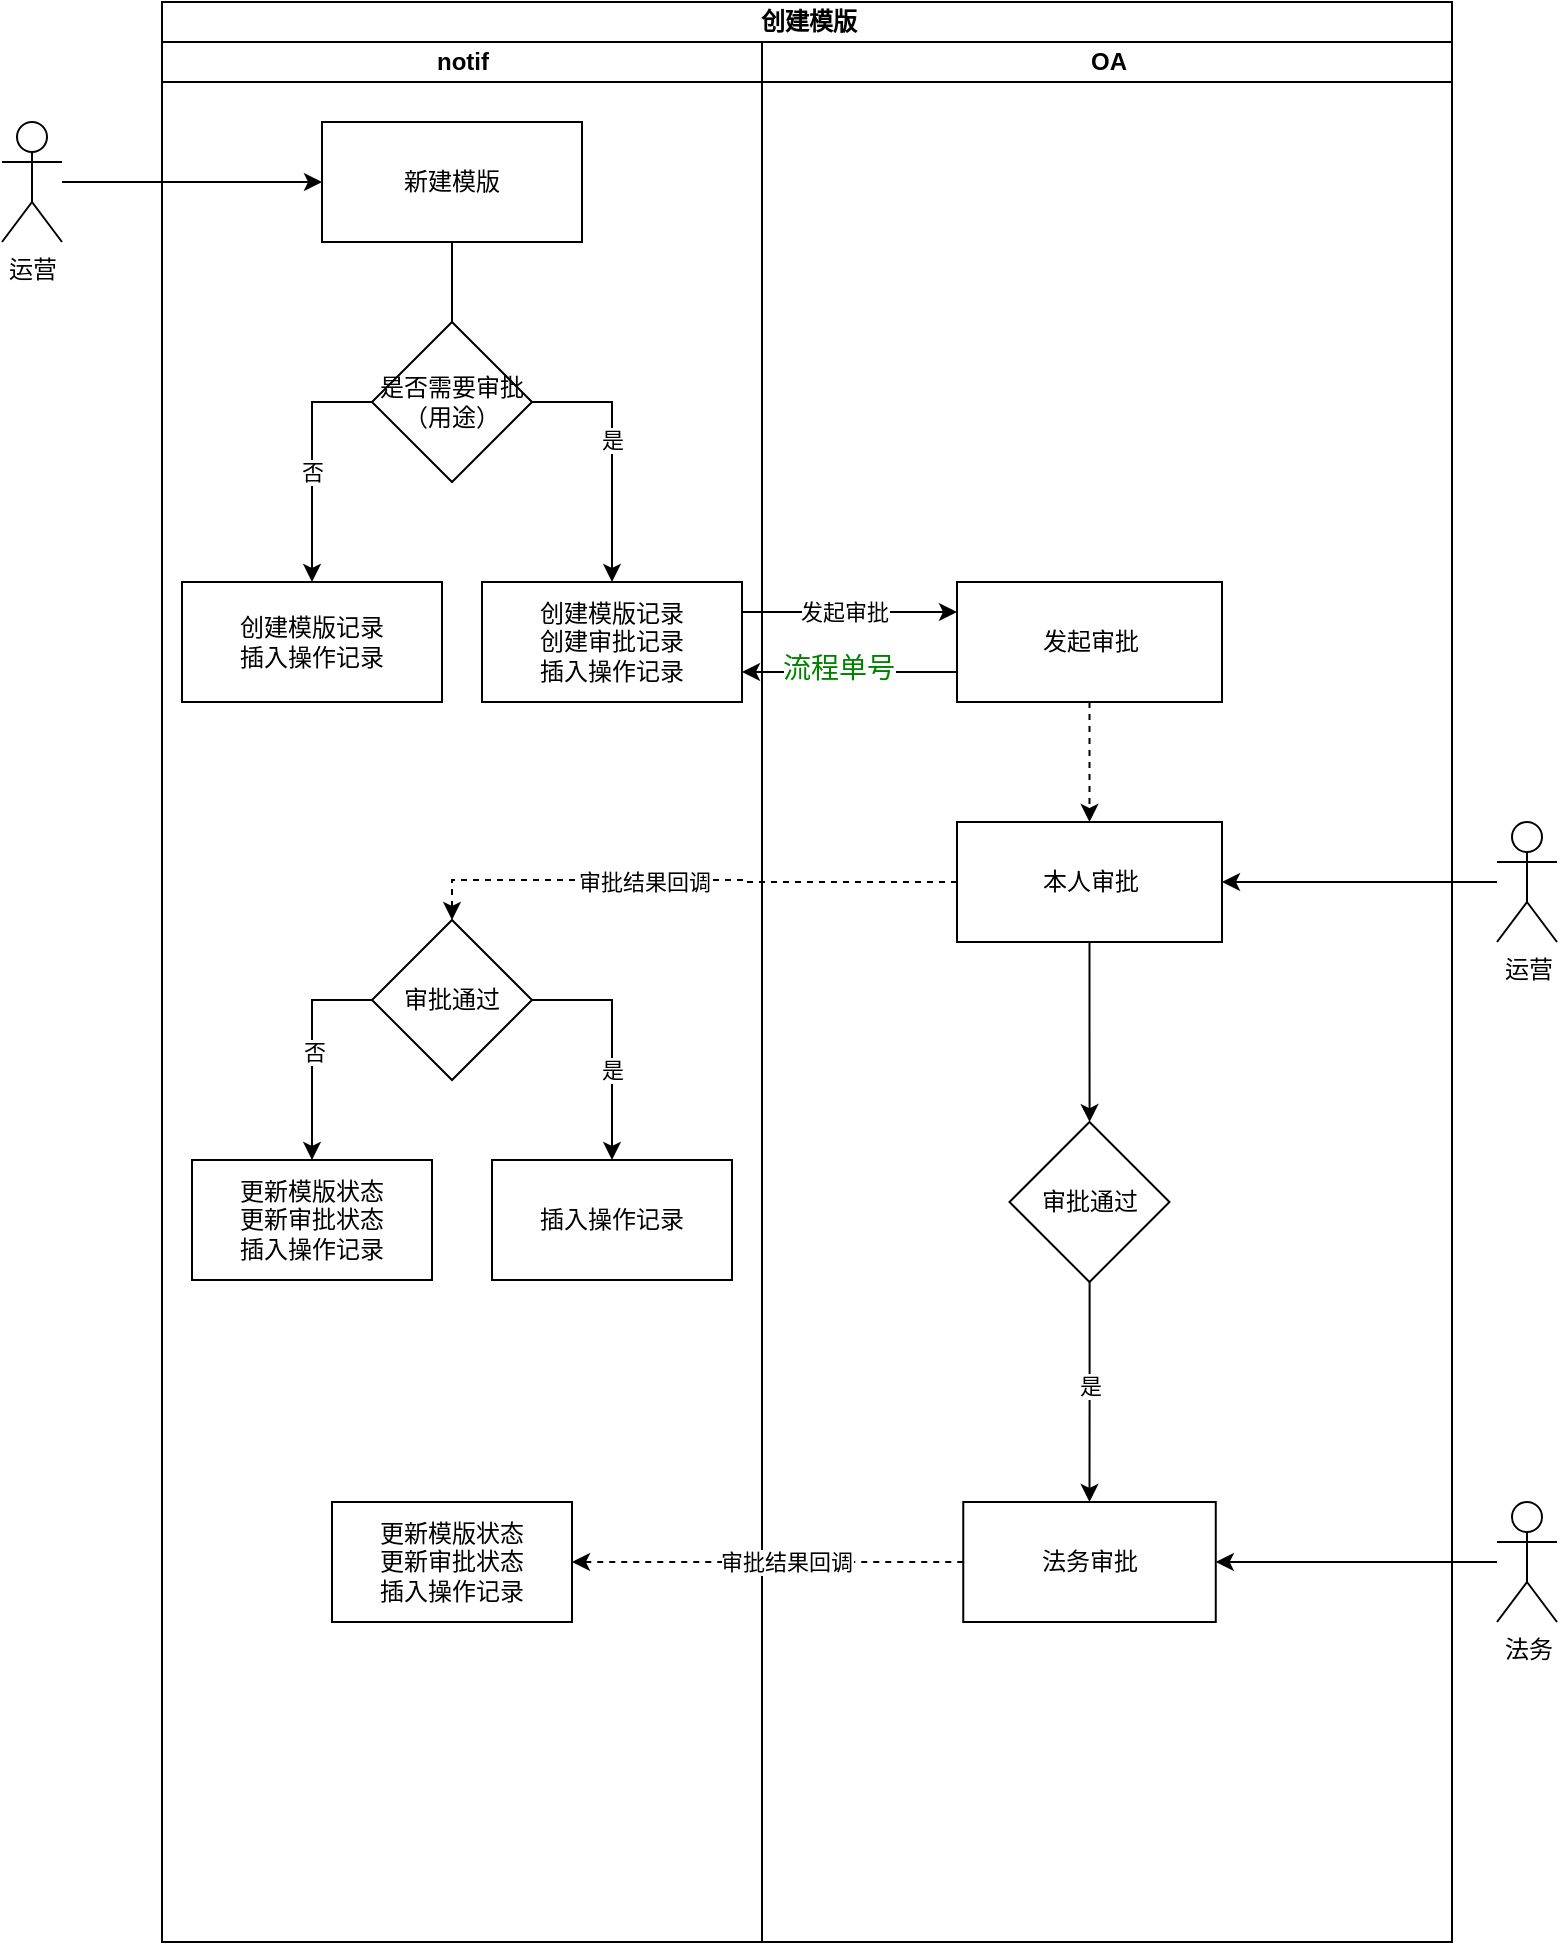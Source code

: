 <mxfile version="24.4.14" type="github" pages="3">
  <diagram name="创建模版" id="TAuhHNCcmVBmP9QnVMeC">
    <mxGraphModel dx="1434" dy="785" grid="1" gridSize="10" guides="1" tooltips="1" connect="1" arrows="1" fold="1" page="1" pageScale="1" pageWidth="827" pageHeight="1169" math="0" shadow="0">
      <root>
        <mxCell id="0" />
        <mxCell id="1" parent="0" />
        <mxCell id="Ruto41B1nrn4rX4wE9EQ-1" value="创建模版" style="swimlane;childLayout=stackLayout;resizeParent=1;resizeParentMax=0;startSize=20;html=1;" vertex="1" parent="1">
          <mxGeometry x="240" y="130" width="645" height="970" as="geometry" />
        </mxCell>
        <mxCell id="Ruto41B1nrn4rX4wE9EQ-2" value="notif" style="swimlane;startSize=20;html=1;" vertex="1" parent="Ruto41B1nrn4rX4wE9EQ-1">
          <mxGeometry y="20" width="300" height="950" as="geometry" />
        </mxCell>
        <mxCell id="Ruto41B1nrn4rX4wE9EQ-14" value="" style="edgeStyle=orthogonalEdgeStyle;rounded=0;orthogonalLoop=1;jettySize=auto;html=1;" edge="1" parent="Ruto41B1nrn4rX4wE9EQ-2" source="Ruto41B1nrn4rX4wE9EQ-7">
          <mxGeometry relative="1" as="geometry">
            <mxPoint x="145" y="160" as="targetPoint" />
          </mxGeometry>
        </mxCell>
        <mxCell id="Ruto41B1nrn4rX4wE9EQ-7" value="新建模版" style="rounded=0;whiteSpace=wrap;html=1;" vertex="1" parent="Ruto41B1nrn4rX4wE9EQ-2">
          <mxGeometry x="80" y="40" width="130" height="60" as="geometry" />
        </mxCell>
        <mxCell id="Ruto41B1nrn4rX4wE9EQ-13" value="&lt;div&gt;创建模版记录&lt;br&gt;&lt;/div&gt;创建审批记录&lt;div&gt;插入操作记录&lt;/div&gt;" style="rounded=0;whiteSpace=wrap;html=1;" vertex="1" parent="Ruto41B1nrn4rX4wE9EQ-2">
          <mxGeometry x="160" y="270" width="130" height="60" as="geometry" />
        </mxCell>
        <mxCell id="Ruto41B1nrn4rX4wE9EQ-29" value="&lt;div&gt;&lt;span style=&quot;background-color: initial;&quot;&gt;插入操作记录&lt;/span&gt;&lt;br&gt;&lt;/div&gt;" style="whiteSpace=wrap;html=1;rounded=0;" vertex="1" parent="Ruto41B1nrn4rX4wE9EQ-2">
          <mxGeometry x="165" y="559" width="120" height="60" as="geometry" />
        </mxCell>
        <mxCell id="Ruto41B1nrn4rX4wE9EQ-48" style="edgeStyle=orthogonalEdgeStyle;rounded=0;orthogonalLoop=1;jettySize=auto;html=1;entryX=0.5;entryY=0;entryDx=0;entryDy=0;" edge="1" parent="Ruto41B1nrn4rX4wE9EQ-2" source="Ruto41B1nrn4rX4wE9EQ-45" target="Ruto41B1nrn4rX4wE9EQ-29">
          <mxGeometry relative="1" as="geometry">
            <Array as="points">
              <mxPoint x="225" y="479" />
            </Array>
          </mxGeometry>
        </mxCell>
        <mxCell id="Ruto41B1nrn4rX4wE9EQ-49" value="是" style="edgeLabel;html=1;align=center;verticalAlign=middle;resizable=0;points=[];" vertex="1" connectable="0" parent="Ruto41B1nrn4rX4wE9EQ-48">
          <mxGeometry x="0.015" y="1" relative="1" as="geometry">
            <mxPoint x="-1" y="14" as="offset" />
          </mxGeometry>
        </mxCell>
        <mxCell id="Ruto41B1nrn4rX4wE9EQ-51" style="edgeStyle=orthogonalEdgeStyle;rounded=0;orthogonalLoop=1;jettySize=auto;html=1;exitX=0;exitY=0.5;exitDx=0;exitDy=0;entryX=0.5;entryY=0;entryDx=0;entryDy=0;" edge="1" parent="Ruto41B1nrn4rX4wE9EQ-2" source="Ruto41B1nrn4rX4wE9EQ-45" target="Ruto41B1nrn4rX4wE9EQ-50">
          <mxGeometry relative="1" as="geometry" />
        </mxCell>
        <mxCell id="Ruto41B1nrn4rX4wE9EQ-52" value="否" style="edgeLabel;html=1;align=center;verticalAlign=middle;resizable=0;points=[];" vertex="1" connectable="0" parent="Ruto41B1nrn4rX4wE9EQ-51">
          <mxGeometry x="0.02" y="1" relative="1" as="geometry">
            <mxPoint as="offset" />
          </mxGeometry>
        </mxCell>
        <mxCell id="Ruto41B1nrn4rX4wE9EQ-45" value="审批通过" style="rhombus;whiteSpace=wrap;html=1;rounded=0;" vertex="1" parent="Ruto41B1nrn4rX4wE9EQ-2">
          <mxGeometry x="105" y="439" width="80" height="80" as="geometry" />
        </mxCell>
        <mxCell id="Ruto41B1nrn4rX4wE9EQ-50" value="更新模版状态&lt;div&gt;更新审批状态&lt;/div&gt;&lt;div&gt;插入操作记录&lt;/div&gt;" style="whiteSpace=wrap;html=1;rounded=0;" vertex="1" parent="Ruto41B1nrn4rX4wE9EQ-2">
          <mxGeometry x="15" y="559" width="120" height="60" as="geometry" />
        </mxCell>
        <mxCell id="Ruto41B1nrn4rX4wE9EQ-59" value="更新模版状态&lt;div&gt;更新审批状态&lt;/div&gt;&lt;div&gt;插入操作记录&lt;/div&gt;" style="whiteSpace=wrap;html=1;rounded=0;" vertex="1" parent="Ruto41B1nrn4rX4wE9EQ-2">
          <mxGeometry x="85" y="730" width="120" height="60" as="geometry" />
        </mxCell>
        <mxCell id="1mdTgg-duFGntwya3Iwy-2" style="edgeStyle=orthogonalEdgeStyle;rounded=0;orthogonalLoop=1;jettySize=auto;html=1;exitX=1;exitY=0.5;exitDx=0;exitDy=0;" edge="1" parent="Ruto41B1nrn4rX4wE9EQ-2" source="1mdTgg-duFGntwya3Iwy-1" target="Ruto41B1nrn4rX4wE9EQ-13">
          <mxGeometry relative="1" as="geometry" />
        </mxCell>
        <mxCell id="1mdTgg-duFGntwya3Iwy-3" value="是" style="edgeLabel;html=1;align=center;verticalAlign=middle;resizable=0;points=[];" vertex="1" connectable="0" parent="1mdTgg-duFGntwya3Iwy-2">
          <mxGeometry x="-0.1" y="1" relative="1" as="geometry">
            <mxPoint x="-1" as="offset" />
          </mxGeometry>
        </mxCell>
        <mxCell id="1mdTgg-duFGntwya3Iwy-5" style="edgeStyle=orthogonalEdgeStyle;rounded=0;orthogonalLoop=1;jettySize=auto;html=1;exitX=0;exitY=0.5;exitDx=0;exitDy=0;" edge="1" parent="Ruto41B1nrn4rX4wE9EQ-2" source="1mdTgg-duFGntwya3Iwy-1" target="1mdTgg-duFGntwya3Iwy-4">
          <mxGeometry relative="1" as="geometry" />
        </mxCell>
        <mxCell id="1mdTgg-duFGntwya3Iwy-6" value="否" style="edgeLabel;html=1;align=center;verticalAlign=middle;resizable=0;points=[];" vertex="1" connectable="0" parent="1mdTgg-duFGntwya3Iwy-5">
          <mxGeometry x="0.083" relative="1" as="geometry">
            <mxPoint as="offset" />
          </mxGeometry>
        </mxCell>
        <mxCell id="1mdTgg-duFGntwya3Iwy-1" value="是否需要审批&lt;div&gt;（用途）&lt;/div&gt;" style="rhombus;whiteSpace=wrap;html=1;" vertex="1" parent="Ruto41B1nrn4rX4wE9EQ-2">
          <mxGeometry x="105" y="140" width="80" height="80" as="geometry" />
        </mxCell>
        <mxCell id="1mdTgg-duFGntwya3Iwy-4" value="&lt;div&gt;创建模版记录&lt;br&gt;&lt;/div&gt;&lt;div&gt;插入操作记录&lt;/div&gt;" style="rounded=0;whiteSpace=wrap;html=1;" vertex="1" parent="Ruto41B1nrn4rX4wE9EQ-2">
          <mxGeometry x="10" y="270" width="130" height="60" as="geometry" />
        </mxCell>
        <mxCell id="Ruto41B1nrn4rX4wE9EQ-16" value="" style="edgeStyle=orthogonalEdgeStyle;rounded=0;orthogonalLoop=1;jettySize=auto;html=1;exitX=1;exitY=0.25;exitDx=0;exitDy=0;entryX=0;entryY=0.25;entryDx=0;entryDy=0;" edge="1" parent="Ruto41B1nrn4rX4wE9EQ-1" source="Ruto41B1nrn4rX4wE9EQ-13" target="Ruto41B1nrn4rX4wE9EQ-15">
          <mxGeometry relative="1" as="geometry" />
        </mxCell>
        <mxCell id="Ruto41B1nrn4rX4wE9EQ-32" value="发起审批" style="edgeLabel;html=1;align=center;verticalAlign=middle;resizable=0;points=[];" vertex="1" connectable="0" parent="Ruto41B1nrn4rX4wE9EQ-16">
          <mxGeometry x="-0.058" y="1" relative="1" as="geometry">
            <mxPoint y="1" as="offset" />
          </mxGeometry>
        </mxCell>
        <mxCell id="Ruto41B1nrn4rX4wE9EQ-3" value="OA" style="swimlane;startSize=20;html=1;" vertex="1" parent="Ruto41B1nrn4rX4wE9EQ-1">
          <mxGeometry x="300" y="20" width="345" height="950" as="geometry" />
        </mxCell>
        <mxCell id="Ruto41B1nrn4rX4wE9EQ-18" value="" style="edgeStyle=orthogonalEdgeStyle;rounded=0;orthogonalLoop=1;jettySize=auto;html=1;dashed=1;" edge="1" parent="Ruto41B1nrn4rX4wE9EQ-3" source="Ruto41B1nrn4rX4wE9EQ-15" target="Ruto41B1nrn4rX4wE9EQ-17">
          <mxGeometry relative="1" as="geometry" />
        </mxCell>
        <mxCell id="Ruto41B1nrn4rX4wE9EQ-15" value="发起审批" style="rounded=0;whiteSpace=wrap;html=1;" vertex="1" parent="Ruto41B1nrn4rX4wE9EQ-3">
          <mxGeometry x="97.5" y="270" width="132.5" height="60" as="geometry" />
        </mxCell>
        <mxCell id="Ruto41B1nrn4rX4wE9EQ-28" value="" style="edgeStyle=orthogonalEdgeStyle;rounded=0;orthogonalLoop=1;jettySize=auto;html=1;" edge="1" parent="Ruto41B1nrn4rX4wE9EQ-3" source="Ruto41B1nrn4rX4wE9EQ-17" target="Ruto41B1nrn4rX4wE9EQ-27">
          <mxGeometry relative="1" as="geometry" />
        </mxCell>
        <mxCell id="Ruto41B1nrn4rX4wE9EQ-17" value="本人审批" style="rounded=0;whiteSpace=wrap;html=1;" vertex="1" parent="Ruto41B1nrn4rX4wE9EQ-3">
          <mxGeometry x="97.5" y="390" width="132.5" height="60" as="geometry" />
        </mxCell>
        <mxCell id="Ruto41B1nrn4rX4wE9EQ-27" value="审批通过" style="rhombus;whiteSpace=wrap;html=1;rounded=0;" vertex="1" parent="Ruto41B1nrn4rX4wE9EQ-3">
          <mxGeometry x="123.75" y="540" width="80" height="80" as="geometry" />
        </mxCell>
        <mxCell id="Ruto41B1nrn4rX4wE9EQ-21" value="法务审批" style="rounded=0;whiteSpace=wrap;html=1;" vertex="1" parent="Ruto41B1nrn4rX4wE9EQ-3">
          <mxGeometry x="100.63" y="730" width="126.25" height="60" as="geometry" />
        </mxCell>
        <mxCell id="Ruto41B1nrn4rX4wE9EQ-35" style="edgeStyle=orthogonalEdgeStyle;rounded=0;orthogonalLoop=1;jettySize=auto;html=1;" edge="1" parent="Ruto41B1nrn4rX4wE9EQ-3" source="Ruto41B1nrn4rX4wE9EQ-27" target="Ruto41B1nrn4rX4wE9EQ-21">
          <mxGeometry relative="1" as="geometry" />
        </mxCell>
        <mxCell id="Ruto41B1nrn4rX4wE9EQ-41" value="是" style="edgeLabel;html=1;align=center;verticalAlign=middle;resizable=0;points=[];" vertex="1" connectable="0" parent="Ruto41B1nrn4rX4wE9EQ-35">
          <mxGeometry x="-0.143" y="3" relative="1" as="geometry">
            <mxPoint x="-3" y="5" as="offset" />
          </mxGeometry>
        </mxCell>
        <mxCell id="Ruto41B1nrn4rX4wE9EQ-31" style="edgeStyle=orthogonalEdgeStyle;rounded=0;orthogonalLoop=1;jettySize=auto;html=1;entryX=1;entryY=0.75;entryDx=0;entryDy=0;exitX=0;exitY=0.75;exitDx=0;exitDy=0;" edge="1" parent="Ruto41B1nrn4rX4wE9EQ-1" source="Ruto41B1nrn4rX4wE9EQ-15" target="Ruto41B1nrn4rX4wE9EQ-13">
          <mxGeometry relative="1" as="geometry" />
        </mxCell>
        <mxCell id="Ruto41B1nrn4rX4wE9EQ-33" value="&lt;span style=&quot;color: rgb(0, 130, 0); font-family: Consolas, &amp;quot;Bitstream Vera Sans Mono&amp;quot;, &amp;quot;Courier New&amp;quot;, Courier, monospace; font-size: 14px; text-align: left;&quot;&gt;流程单号&lt;/span&gt;" style="edgeLabel;html=1;align=center;verticalAlign=middle;resizable=0;points=[];" vertex="1" connectable="0" parent="Ruto41B1nrn4rX4wE9EQ-31">
          <mxGeometry x="0.123" y="-1" relative="1" as="geometry">
            <mxPoint x="1" as="offset" />
          </mxGeometry>
        </mxCell>
        <mxCell id="Ruto41B1nrn4rX4wE9EQ-42" style="edgeStyle=orthogonalEdgeStyle;rounded=0;orthogonalLoop=1;jettySize=auto;html=1;exitX=0;exitY=0.5;exitDx=0;exitDy=0;entryX=0.5;entryY=0;entryDx=0;entryDy=0;dashed=1;" edge="1" parent="Ruto41B1nrn4rX4wE9EQ-1" source="Ruto41B1nrn4rX4wE9EQ-17" target="Ruto41B1nrn4rX4wE9EQ-45">
          <mxGeometry relative="1" as="geometry">
            <mxPoint x="180" y="370" as="targetPoint" />
          </mxGeometry>
        </mxCell>
        <mxCell id="Ruto41B1nrn4rX4wE9EQ-43" value="审批结果回调" style="edgeLabel;html=1;align=center;verticalAlign=middle;resizable=0;points=[];" vertex="1" connectable="0" parent="Ruto41B1nrn4rX4wE9EQ-42">
          <mxGeometry x="0.159" y="1" relative="1" as="geometry">
            <mxPoint x="1" as="offset" />
          </mxGeometry>
        </mxCell>
        <mxCell id="Ruto41B1nrn4rX4wE9EQ-60" style="edgeStyle=orthogonalEdgeStyle;rounded=0;orthogonalLoop=1;jettySize=auto;html=1;entryX=1;entryY=0.5;entryDx=0;entryDy=0;dashed=1;" edge="1" parent="Ruto41B1nrn4rX4wE9EQ-1" source="Ruto41B1nrn4rX4wE9EQ-21" target="Ruto41B1nrn4rX4wE9EQ-59">
          <mxGeometry relative="1" as="geometry">
            <mxPoint x="135" y="830" as="targetPoint" />
          </mxGeometry>
        </mxCell>
        <mxCell id="Ruto41B1nrn4rX4wE9EQ-61" value="审批结果回调" style="edgeLabel;html=1;align=center;verticalAlign=middle;resizable=0;points=[];" vertex="1" connectable="0" parent="Ruto41B1nrn4rX4wE9EQ-60">
          <mxGeometry x="-0.082" relative="1" as="geometry">
            <mxPoint x="1" as="offset" />
          </mxGeometry>
        </mxCell>
        <mxCell id="Ruto41B1nrn4rX4wE9EQ-6" style="edgeStyle=orthogonalEdgeStyle;rounded=0;orthogonalLoop=1;jettySize=auto;html=1;entryX=0;entryY=0.5;entryDx=0;entryDy=0;" edge="1" parent="1" source="Ruto41B1nrn4rX4wE9EQ-5" target="Ruto41B1nrn4rX4wE9EQ-7">
          <mxGeometry relative="1" as="geometry">
            <mxPoint x="270" y="210" as="targetPoint" />
          </mxGeometry>
        </mxCell>
        <mxCell id="Ruto41B1nrn4rX4wE9EQ-5" value="运营" style="shape=umlActor;verticalLabelPosition=bottom;verticalAlign=top;html=1;outlineConnect=0;" vertex="1" parent="1">
          <mxGeometry x="160" y="190" width="30" height="60" as="geometry" />
        </mxCell>
        <mxCell id="Ruto41B1nrn4rX4wE9EQ-20" style="edgeStyle=orthogonalEdgeStyle;rounded=0;orthogonalLoop=1;jettySize=auto;html=1;entryX=1;entryY=0.5;entryDx=0;entryDy=0;" edge="1" parent="1" source="Ruto41B1nrn4rX4wE9EQ-19" target="Ruto41B1nrn4rX4wE9EQ-17">
          <mxGeometry relative="1" as="geometry" />
        </mxCell>
        <mxCell id="Ruto41B1nrn4rX4wE9EQ-19" value="运营" style="shape=umlActor;verticalLabelPosition=bottom;verticalAlign=top;html=1;outlineConnect=0;" vertex="1" parent="1">
          <mxGeometry x="907.5" y="540" width="30" height="60" as="geometry" />
        </mxCell>
        <mxCell id="Ruto41B1nrn4rX4wE9EQ-24" style="edgeStyle=orthogonalEdgeStyle;rounded=0;orthogonalLoop=1;jettySize=auto;html=1;entryX=1;entryY=0.5;entryDx=0;entryDy=0;" edge="1" parent="1" source="Ruto41B1nrn4rX4wE9EQ-23" target="Ruto41B1nrn4rX4wE9EQ-21">
          <mxGeometry relative="1" as="geometry" />
        </mxCell>
        <mxCell id="Ruto41B1nrn4rX4wE9EQ-23" value="法务" style="shape=umlActor;verticalLabelPosition=bottom;verticalAlign=top;html=1;outlineConnect=0;" vertex="1" parent="1">
          <mxGeometry x="907.5" y="880" width="30" height="60" as="geometry" />
        </mxCell>
      </root>
    </mxGraphModel>
  </diagram>
  <diagram name="修改模版" id="qKLJIhxjWJefUhgbt44b">
    <mxGraphModel dx="1434" dy="785" grid="1" gridSize="10" guides="1" tooltips="1" connect="1" arrows="1" fold="1" page="1" pageScale="1" pageWidth="827" pageHeight="1169" math="0" shadow="0">
      <root>
        <mxCell id="LCiAExyzOLAW_GTpdMLg-0" />
        <mxCell id="LCiAExyzOLAW_GTpdMLg-1" parent="LCiAExyzOLAW_GTpdMLg-0" />
        <mxCell id="Gbj9Z5uzbDnVmSLiIcXG-0" value="更新模版" style="swimlane;childLayout=stackLayout;resizeParent=1;resizeParentMax=0;startSize=20;html=1;" vertex="1" parent="LCiAExyzOLAW_GTpdMLg-1">
          <mxGeometry x="240" y="130" width="645" height="870" as="geometry" />
        </mxCell>
        <mxCell id="Gbj9Z5uzbDnVmSLiIcXG-1" value="notif" style="swimlane;startSize=20;html=1;" vertex="1" parent="Gbj9Z5uzbDnVmSLiIcXG-0">
          <mxGeometry y="20" width="300" height="850" as="geometry" />
        </mxCell>
        <mxCell id="Gbj9Z5uzbDnVmSLiIcXG-2" value="" style="edgeStyle=orthogonalEdgeStyle;rounded=0;orthogonalLoop=1;jettySize=auto;html=1;" edge="1" parent="Gbj9Z5uzbDnVmSLiIcXG-1" source="Gbj9Z5uzbDnVmSLiIcXG-3">
          <mxGeometry relative="1" as="geometry">
            <mxPoint x="145" y="160" as="targetPoint" />
          </mxGeometry>
        </mxCell>
        <mxCell id="Gbj9Z5uzbDnVmSLiIcXG-3" value="修改模版" style="rounded=0;whiteSpace=wrap;html=1;" vertex="1" parent="Gbj9Z5uzbDnVmSLiIcXG-1">
          <mxGeometry x="80" y="40" width="130" height="60" as="geometry" />
        </mxCell>
        <mxCell id="Gbj9Z5uzbDnVmSLiIcXG-4" value="&lt;div&gt;更新模版状态&lt;br&gt;&lt;/div&gt;创建审批记录&lt;div&gt;插入操作记录&lt;/div&gt;" style="rounded=0;whiteSpace=wrap;html=1;" vertex="1" parent="Gbj9Z5uzbDnVmSLiIcXG-1">
          <mxGeometry x="160" y="270" width="130" height="60" as="geometry" />
        </mxCell>
        <mxCell id="Gbj9Z5uzbDnVmSLiIcXG-5" value="&lt;div&gt;&lt;span style=&quot;background-color: initial;&quot;&gt;插入操作记录&lt;/span&gt;&lt;br&gt;&lt;/div&gt;" style="whiteSpace=wrap;html=1;rounded=0;" vertex="1" parent="Gbj9Z5uzbDnVmSLiIcXG-1">
          <mxGeometry x="165" y="559" width="120" height="60" as="geometry" />
        </mxCell>
        <mxCell id="Gbj9Z5uzbDnVmSLiIcXG-6" style="edgeStyle=orthogonalEdgeStyle;rounded=0;orthogonalLoop=1;jettySize=auto;html=1;entryX=0.5;entryY=0;entryDx=0;entryDy=0;" edge="1" parent="Gbj9Z5uzbDnVmSLiIcXG-1" source="Gbj9Z5uzbDnVmSLiIcXG-10" target="Gbj9Z5uzbDnVmSLiIcXG-5">
          <mxGeometry relative="1" as="geometry">
            <Array as="points">
              <mxPoint x="225" y="479" />
            </Array>
          </mxGeometry>
        </mxCell>
        <mxCell id="Gbj9Z5uzbDnVmSLiIcXG-7" value="是" style="edgeLabel;html=1;align=center;verticalAlign=middle;resizable=0;points=[];" vertex="1" connectable="0" parent="Gbj9Z5uzbDnVmSLiIcXG-6">
          <mxGeometry x="0.015" y="1" relative="1" as="geometry">
            <mxPoint x="-1" y="14" as="offset" />
          </mxGeometry>
        </mxCell>
        <mxCell id="Gbj9Z5uzbDnVmSLiIcXG-8" style="edgeStyle=orthogonalEdgeStyle;rounded=0;orthogonalLoop=1;jettySize=auto;html=1;exitX=0;exitY=0.5;exitDx=0;exitDy=0;entryX=0.5;entryY=0;entryDx=0;entryDy=0;" edge="1" parent="Gbj9Z5uzbDnVmSLiIcXG-1" source="Gbj9Z5uzbDnVmSLiIcXG-10" target="Gbj9Z5uzbDnVmSLiIcXG-11">
          <mxGeometry relative="1" as="geometry" />
        </mxCell>
        <mxCell id="Gbj9Z5uzbDnVmSLiIcXG-9" value="否" style="edgeLabel;html=1;align=center;verticalAlign=middle;resizable=0;points=[];" vertex="1" connectable="0" parent="Gbj9Z5uzbDnVmSLiIcXG-8">
          <mxGeometry x="0.02" y="1" relative="1" as="geometry">
            <mxPoint as="offset" />
          </mxGeometry>
        </mxCell>
        <mxCell id="Gbj9Z5uzbDnVmSLiIcXG-10" value="审批通过" style="rhombus;whiteSpace=wrap;html=1;rounded=0;" vertex="1" parent="Gbj9Z5uzbDnVmSLiIcXG-1">
          <mxGeometry x="105" y="439" width="80" height="80" as="geometry" />
        </mxCell>
        <mxCell id="Gbj9Z5uzbDnVmSLiIcXG-11" value="更新模版状态&lt;div&gt;更新审批状态&lt;/div&gt;&lt;div&gt;插入操作记录&lt;/div&gt;" style="whiteSpace=wrap;html=1;rounded=0;" vertex="1" parent="Gbj9Z5uzbDnVmSLiIcXG-1">
          <mxGeometry x="15" y="559" width="120" height="60" as="geometry" />
        </mxCell>
        <mxCell id="Gbj9Z5uzbDnVmSLiIcXG-12" value="更新模版状态&lt;div&gt;更新审批状态&lt;/div&gt;&lt;div&gt;插入操作记录&lt;/div&gt;" style="whiteSpace=wrap;html=1;rounded=0;" vertex="1" parent="Gbj9Z5uzbDnVmSLiIcXG-1">
          <mxGeometry x="85" y="730" width="120" height="60" as="geometry" />
        </mxCell>
        <mxCell id="Gbj9Z5uzbDnVmSLiIcXG-13" style="edgeStyle=orthogonalEdgeStyle;rounded=0;orthogonalLoop=1;jettySize=auto;html=1;exitX=1;exitY=0.5;exitDx=0;exitDy=0;" edge="1" parent="Gbj9Z5uzbDnVmSLiIcXG-1" source="Gbj9Z5uzbDnVmSLiIcXG-17" target="Gbj9Z5uzbDnVmSLiIcXG-4">
          <mxGeometry relative="1" as="geometry" />
        </mxCell>
        <mxCell id="Gbj9Z5uzbDnVmSLiIcXG-14" value="是" style="edgeLabel;html=1;align=center;verticalAlign=middle;resizable=0;points=[];" vertex="1" connectable="0" parent="Gbj9Z5uzbDnVmSLiIcXG-13">
          <mxGeometry x="-0.1" y="1" relative="1" as="geometry">
            <mxPoint x="-1" as="offset" />
          </mxGeometry>
        </mxCell>
        <mxCell id="Gbj9Z5uzbDnVmSLiIcXG-15" style="edgeStyle=orthogonalEdgeStyle;rounded=0;orthogonalLoop=1;jettySize=auto;html=1;exitX=0;exitY=0.5;exitDx=0;exitDy=0;" edge="1" parent="Gbj9Z5uzbDnVmSLiIcXG-1" source="Gbj9Z5uzbDnVmSLiIcXG-17" target="Gbj9Z5uzbDnVmSLiIcXG-18">
          <mxGeometry relative="1" as="geometry" />
        </mxCell>
        <mxCell id="Gbj9Z5uzbDnVmSLiIcXG-16" value="否" style="edgeLabel;html=1;align=center;verticalAlign=middle;resizable=0;points=[];" vertex="1" connectable="0" parent="Gbj9Z5uzbDnVmSLiIcXG-15">
          <mxGeometry x="0.083" relative="1" as="geometry">
            <mxPoint as="offset" />
          </mxGeometry>
        </mxCell>
        <mxCell id="Gbj9Z5uzbDnVmSLiIcXG-17" value="是否需要审批&lt;div&gt;（用途/内容）&lt;/div&gt;" style="rhombus;whiteSpace=wrap;html=1;" vertex="1" parent="Gbj9Z5uzbDnVmSLiIcXG-1">
          <mxGeometry x="105" y="140" width="80" height="80" as="geometry" />
        </mxCell>
        <mxCell id="Gbj9Z5uzbDnVmSLiIcXG-18" value="&lt;div&gt;更新模版记录&lt;br&gt;&lt;/div&gt;&lt;div&gt;插入操作记录&lt;/div&gt;" style="rounded=0;whiteSpace=wrap;html=1;" vertex="1" parent="Gbj9Z5uzbDnVmSLiIcXG-1">
          <mxGeometry x="10" y="270" width="130" height="60" as="geometry" />
        </mxCell>
        <mxCell id="Gbj9Z5uzbDnVmSLiIcXG-19" value="" style="edgeStyle=orthogonalEdgeStyle;rounded=0;orthogonalLoop=1;jettySize=auto;html=1;exitX=1;exitY=0.25;exitDx=0;exitDy=0;entryX=0;entryY=0.25;entryDx=0;entryDy=0;" edge="1" parent="Gbj9Z5uzbDnVmSLiIcXG-0" source="Gbj9Z5uzbDnVmSLiIcXG-4" target="Gbj9Z5uzbDnVmSLiIcXG-23">
          <mxGeometry relative="1" as="geometry" />
        </mxCell>
        <mxCell id="Gbj9Z5uzbDnVmSLiIcXG-20" value="发起审批" style="edgeLabel;html=1;align=center;verticalAlign=middle;resizable=0;points=[];" vertex="1" connectable="0" parent="Gbj9Z5uzbDnVmSLiIcXG-19">
          <mxGeometry x="-0.058" y="1" relative="1" as="geometry">
            <mxPoint y="1" as="offset" />
          </mxGeometry>
        </mxCell>
        <mxCell id="Gbj9Z5uzbDnVmSLiIcXG-21" value="OA" style="swimlane;startSize=20;html=1;" vertex="1" parent="Gbj9Z5uzbDnVmSLiIcXG-0">
          <mxGeometry x="300" y="20" width="345" height="850" as="geometry" />
        </mxCell>
        <mxCell id="Gbj9Z5uzbDnVmSLiIcXG-22" value="" style="edgeStyle=orthogonalEdgeStyle;rounded=0;orthogonalLoop=1;jettySize=auto;html=1;dashed=1;" edge="1" parent="Gbj9Z5uzbDnVmSLiIcXG-21" source="Gbj9Z5uzbDnVmSLiIcXG-23" target="Gbj9Z5uzbDnVmSLiIcXG-25">
          <mxGeometry relative="1" as="geometry" />
        </mxCell>
        <mxCell id="Gbj9Z5uzbDnVmSLiIcXG-23" value="发起审批" style="rounded=0;whiteSpace=wrap;html=1;" vertex="1" parent="Gbj9Z5uzbDnVmSLiIcXG-21">
          <mxGeometry x="97.5" y="270" width="132.5" height="60" as="geometry" />
        </mxCell>
        <mxCell id="Gbj9Z5uzbDnVmSLiIcXG-24" value="" style="edgeStyle=orthogonalEdgeStyle;rounded=0;orthogonalLoop=1;jettySize=auto;html=1;" edge="1" parent="Gbj9Z5uzbDnVmSLiIcXG-21" source="Gbj9Z5uzbDnVmSLiIcXG-25" target="Gbj9Z5uzbDnVmSLiIcXG-26">
          <mxGeometry relative="1" as="geometry" />
        </mxCell>
        <mxCell id="Gbj9Z5uzbDnVmSLiIcXG-25" value="本人审批" style="rounded=0;whiteSpace=wrap;html=1;" vertex="1" parent="Gbj9Z5uzbDnVmSLiIcXG-21">
          <mxGeometry x="97.5" y="390" width="132.5" height="60" as="geometry" />
        </mxCell>
        <mxCell id="Gbj9Z5uzbDnVmSLiIcXG-26" value="审批通过" style="rhombus;whiteSpace=wrap;html=1;rounded=0;" vertex="1" parent="Gbj9Z5uzbDnVmSLiIcXG-21">
          <mxGeometry x="123.75" y="540" width="80" height="80" as="geometry" />
        </mxCell>
        <mxCell id="Gbj9Z5uzbDnVmSLiIcXG-27" value="法务审批" style="rounded=0;whiteSpace=wrap;html=1;" vertex="1" parent="Gbj9Z5uzbDnVmSLiIcXG-21">
          <mxGeometry x="100.63" y="730" width="126.25" height="60" as="geometry" />
        </mxCell>
        <mxCell id="Gbj9Z5uzbDnVmSLiIcXG-28" style="edgeStyle=orthogonalEdgeStyle;rounded=0;orthogonalLoop=1;jettySize=auto;html=1;" edge="1" parent="Gbj9Z5uzbDnVmSLiIcXG-21" source="Gbj9Z5uzbDnVmSLiIcXG-26" target="Gbj9Z5uzbDnVmSLiIcXG-27">
          <mxGeometry relative="1" as="geometry" />
        </mxCell>
        <mxCell id="Gbj9Z5uzbDnVmSLiIcXG-29" value="是" style="edgeLabel;html=1;align=center;verticalAlign=middle;resizable=0;points=[];" vertex="1" connectable="0" parent="Gbj9Z5uzbDnVmSLiIcXG-28">
          <mxGeometry x="-0.143" y="3" relative="1" as="geometry">
            <mxPoint x="-3" y="5" as="offset" />
          </mxGeometry>
        </mxCell>
        <mxCell id="Gbj9Z5uzbDnVmSLiIcXG-30" style="edgeStyle=orthogonalEdgeStyle;rounded=0;orthogonalLoop=1;jettySize=auto;html=1;entryX=1;entryY=0.75;entryDx=0;entryDy=0;exitX=0;exitY=0.75;exitDx=0;exitDy=0;" edge="1" parent="Gbj9Z5uzbDnVmSLiIcXG-0" source="Gbj9Z5uzbDnVmSLiIcXG-23" target="Gbj9Z5uzbDnVmSLiIcXG-4">
          <mxGeometry relative="1" as="geometry" />
        </mxCell>
        <mxCell id="Gbj9Z5uzbDnVmSLiIcXG-31" value="&lt;span style=&quot;color: rgb(0, 130, 0); font-family: Consolas, &amp;quot;Bitstream Vera Sans Mono&amp;quot;, &amp;quot;Courier New&amp;quot;, Courier, monospace; font-size: 14px; text-align: left;&quot;&gt;流程单号&lt;/span&gt;" style="edgeLabel;html=1;align=center;verticalAlign=middle;resizable=0;points=[];" vertex="1" connectable="0" parent="Gbj9Z5uzbDnVmSLiIcXG-30">
          <mxGeometry x="0.123" y="-1" relative="1" as="geometry">
            <mxPoint x="1" as="offset" />
          </mxGeometry>
        </mxCell>
        <mxCell id="Gbj9Z5uzbDnVmSLiIcXG-32" style="edgeStyle=orthogonalEdgeStyle;rounded=0;orthogonalLoop=1;jettySize=auto;html=1;exitX=0;exitY=0.5;exitDx=0;exitDy=0;entryX=0.5;entryY=0;entryDx=0;entryDy=0;dashed=1;" edge="1" parent="Gbj9Z5uzbDnVmSLiIcXG-0" source="Gbj9Z5uzbDnVmSLiIcXG-25" target="Gbj9Z5uzbDnVmSLiIcXG-10">
          <mxGeometry relative="1" as="geometry">
            <mxPoint x="180" y="370" as="targetPoint" />
          </mxGeometry>
        </mxCell>
        <mxCell id="Gbj9Z5uzbDnVmSLiIcXG-33" value="审批结果回调" style="edgeLabel;html=1;align=center;verticalAlign=middle;resizable=0;points=[];" vertex="1" connectable="0" parent="Gbj9Z5uzbDnVmSLiIcXG-32">
          <mxGeometry x="0.159" y="1" relative="1" as="geometry">
            <mxPoint x="1" as="offset" />
          </mxGeometry>
        </mxCell>
        <mxCell id="Gbj9Z5uzbDnVmSLiIcXG-34" style="edgeStyle=orthogonalEdgeStyle;rounded=0;orthogonalLoop=1;jettySize=auto;html=1;entryX=1;entryY=0.5;entryDx=0;entryDy=0;dashed=1;" edge="1" parent="Gbj9Z5uzbDnVmSLiIcXG-0" source="Gbj9Z5uzbDnVmSLiIcXG-27" target="Gbj9Z5uzbDnVmSLiIcXG-12">
          <mxGeometry relative="1" as="geometry">
            <mxPoint x="135" y="830" as="targetPoint" />
          </mxGeometry>
        </mxCell>
        <mxCell id="Gbj9Z5uzbDnVmSLiIcXG-35" value="审批结果回调" style="edgeLabel;html=1;align=center;verticalAlign=middle;resizable=0;points=[];" vertex="1" connectable="0" parent="Gbj9Z5uzbDnVmSLiIcXG-34">
          <mxGeometry x="-0.082" relative="1" as="geometry">
            <mxPoint x="1" as="offset" />
          </mxGeometry>
        </mxCell>
        <mxCell id="Gbj9Z5uzbDnVmSLiIcXG-36" style="edgeStyle=orthogonalEdgeStyle;rounded=0;orthogonalLoop=1;jettySize=auto;html=1;entryX=0;entryY=0.5;entryDx=0;entryDy=0;" edge="1" parent="LCiAExyzOLAW_GTpdMLg-1" source="Gbj9Z5uzbDnVmSLiIcXG-37" target="Gbj9Z5uzbDnVmSLiIcXG-3">
          <mxGeometry relative="1" as="geometry">
            <mxPoint x="270" y="210" as="targetPoint" />
          </mxGeometry>
        </mxCell>
        <mxCell id="Gbj9Z5uzbDnVmSLiIcXG-37" value="运营" style="shape=umlActor;verticalLabelPosition=bottom;verticalAlign=top;html=1;outlineConnect=0;" vertex="1" parent="LCiAExyzOLAW_GTpdMLg-1">
          <mxGeometry x="160" y="190" width="30" height="60" as="geometry" />
        </mxCell>
        <mxCell id="Gbj9Z5uzbDnVmSLiIcXG-38" style="edgeStyle=orthogonalEdgeStyle;rounded=0;orthogonalLoop=1;jettySize=auto;html=1;entryX=1;entryY=0.5;entryDx=0;entryDy=0;" edge="1" parent="LCiAExyzOLAW_GTpdMLg-1" source="Gbj9Z5uzbDnVmSLiIcXG-39" target="Gbj9Z5uzbDnVmSLiIcXG-25">
          <mxGeometry relative="1" as="geometry" />
        </mxCell>
        <mxCell id="Gbj9Z5uzbDnVmSLiIcXG-39" value="运营" style="shape=umlActor;verticalLabelPosition=bottom;verticalAlign=top;html=1;outlineConnect=0;" vertex="1" parent="LCiAExyzOLAW_GTpdMLg-1">
          <mxGeometry x="907.5" y="540" width="30" height="60" as="geometry" />
        </mxCell>
        <mxCell id="Gbj9Z5uzbDnVmSLiIcXG-40" style="edgeStyle=orthogonalEdgeStyle;rounded=0;orthogonalLoop=1;jettySize=auto;html=1;entryX=1;entryY=0.5;entryDx=0;entryDy=0;" edge="1" parent="LCiAExyzOLAW_GTpdMLg-1" source="Gbj9Z5uzbDnVmSLiIcXG-41" target="Gbj9Z5uzbDnVmSLiIcXG-27">
          <mxGeometry relative="1" as="geometry" />
        </mxCell>
        <mxCell id="Gbj9Z5uzbDnVmSLiIcXG-41" value="法务" style="shape=umlActor;verticalLabelPosition=bottom;verticalAlign=top;html=1;outlineConnect=0;" vertex="1" parent="LCiAExyzOLAW_GTpdMLg-1">
          <mxGeometry x="907.5" y="880" width="30" height="60" as="geometry" />
        </mxCell>
      </root>
    </mxGraphModel>
  </diagram>
  <diagram name="系统交互" id="q9R59QaWdL4-kGyxsj8c">
    <mxGraphModel dx="1434" dy="785" grid="1" gridSize="10" guides="1" tooltips="1" connect="1" arrows="1" fold="1" page="1" pageScale="1" pageWidth="827" pageHeight="1169" math="0" shadow="0">
      <root>
        <mxCell id="ju0dotLRacyWv-4AiZUn-0" />
        <mxCell id="ju0dotLRacyWv-4AiZUn-1" parent="ju0dotLRacyWv-4AiZUn-0" />
        <mxCell id="CSouxxwmeNtS67AkoexG-9" value="" style="edgeStyle=orthogonalEdgeStyle;rounded=0;orthogonalLoop=1;jettySize=auto;html=1;exitX=0.5;exitY=0;exitDx=0;exitDy=0;entryX=0.5;entryY=0;entryDx=0;entryDy=0;" edge="1" source="CSouxxwmeNtS67AkoexG-11" target="CSouxxwmeNtS67AkoexG-14" parent="ju0dotLRacyWv-4AiZUn-1">
          <mxGeometry relative="1" as="geometry" />
        </mxCell>
        <mxCell id="CSouxxwmeNtS67AkoexG-10" value="1. 发起审批&lt;div&gt;2. 查询审批流程&lt;/div&gt;" style="edgeLabel;html=1;align=center;verticalAlign=middle;resizable=0;points=[];" vertex="1" connectable="0" parent="CSouxxwmeNtS67AkoexG-9">
          <mxGeometry x="-0.1" y="-1" relative="1" as="geometry">
            <mxPoint as="offset" />
          </mxGeometry>
        </mxCell>
        <mxCell id="CSouxxwmeNtS67AkoexG-11" value="notif" style="rounded=1;whiteSpace=wrap;html=1;" vertex="1" parent="ju0dotLRacyWv-4AiZUn-1">
          <mxGeometry x="370" y="270" width="120" height="60" as="geometry" />
        </mxCell>
        <mxCell id="CSouxxwmeNtS67AkoexG-12" style="edgeStyle=orthogonalEdgeStyle;rounded=0;orthogonalLoop=1;jettySize=auto;html=1;entryX=0.5;entryY=1;entryDx=0;entryDy=0;exitX=0.5;exitY=1;exitDx=0;exitDy=0;" edge="1" source="CSouxxwmeNtS67AkoexG-14" target="CSouxxwmeNtS67AkoexG-11" parent="ju0dotLRacyWv-4AiZUn-1">
          <mxGeometry relative="1" as="geometry" />
        </mxCell>
        <mxCell id="CSouxxwmeNtS67AkoexG-13" value="1.审批结果回调" style="edgeLabel;html=1;align=center;verticalAlign=middle;resizable=0;points=[];" vertex="1" connectable="0" parent="CSouxxwmeNtS67AkoexG-12">
          <mxGeometry x="0.12" y="-1" relative="1" as="geometry">
            <mxPoint as="offset" />
          </mxGeometry>
        </mxCell>
        <mxCell id="CSouxxwmeNtS67AkoexG-14" value="OA" style="rounded=1;whiteSpace=wrap;html=1;" vertex="1" parent="ju0dotLRacyWv-4AiZUn-1">
          <mxGeometry x="630" y="270" width="120" height="60" as="geometry" />
        </mxCell>
        <mxCell id="CSouxxwmeNtS67AkoexG-16" style="edgeStyle=orthogonalEdgeStyle;rounded=0;orthogonalLoop=1;jettySize=auto;html=1;exitX=1;exitY=0.5;exitDx=0;exitDy=0;entryX=0;entryY=0.5;entryDx=0;entryDy=0;" edge="1" parent="ju0dotLRacyWv-4AiZUn-1" source="CSouxxwmeNtS67AkoexG-15" target="CSouxxwmeNtS67AkoexG-11">
          <mxGeometry relative="1" as="geometry" />
        </mxCell>
        <mxCell id="CSouxxwmeNtS67AkoexG-17" value="1.单个查询详情&lt;div&gt;2.批量查询状态（基础信息）&lt;/div&gt;" style="edgeLabel;html=1;align=center;verticalAlign=middle;resizable=0;points=[];" vertex="1" connectable="0" parent="CSouxxwmeNtS67AkoexG-16">
          <mxGeometry x="-0.1" y="-1" relative="1" as="geometry">
            <mxPoint as="offset" />
          </mxGeometry>
        </mxCell>
        <mxCell id="CSouxxwmeNtS67AkoexG-15" value="recall" style="rounded=1;whiteSpace=wrap;html=1;" vertex="1" parent="ju0dotLRacyWv-4AiZUn-1">
          <mxGeometry x="60" y="270" width="120" height="60" as="geometry" />
        </mxCell>
      </root>
    </mxGraphModel>
  </diagram>
</mxfile>
